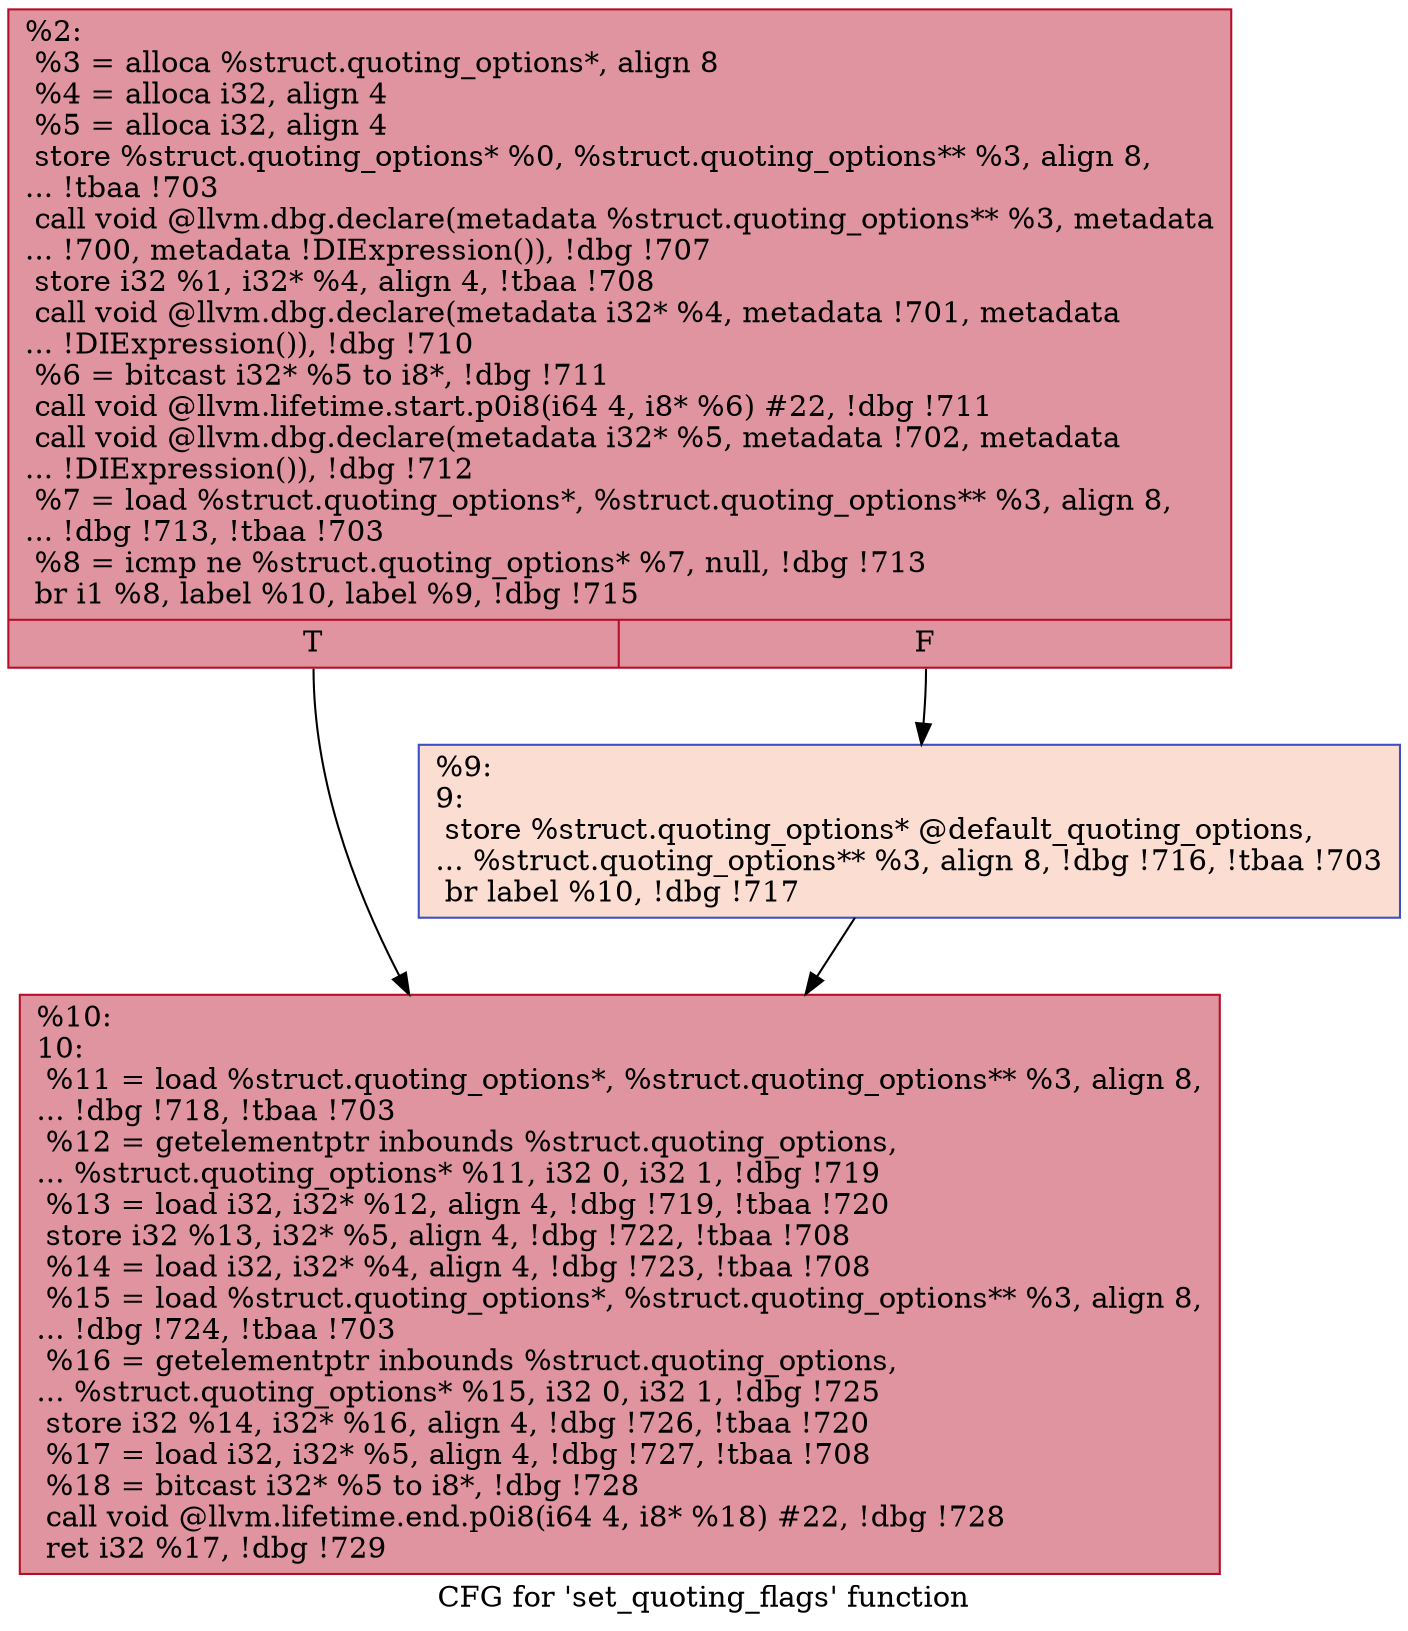 digraph "CFG for 'set_quoting_flags' function" {
	label="CFG for 'set_quoting_flags' function";

	Node0x18e86a0 [shape=record,color="#b70d28ff", style=filled, fillcolor="#b70d2870",label="{%2:\l  %3 = alloca %struct.quoting_options*, align 8\l  %4 = alloca i32, align 4\l  %5 = alloca i32, align 4\l  store %struct.quoting_options* %0, %struct.quoting_options** %3, align 8,\l... !tbaa !703\l  call void @llvm.dbg.declare(metadata %struct.quoting_options** %3, metadata\l... !700, metadata !DIExpression()), !dbg !707\l  store i32 %1, i32* %4, align 4, !tbaa !708\l  call void @llvm.dbg.declare(metadata i32* %4, metadata !701, metadata\l... !DIExpression()), !dbg !710\l  %6 = bitcast i32* %5 to i8*, !dbg !711\l  call void @llvm.lifetime.start.p0i8(i64 4, i8* %6) #22, !dbg !711\l  call void @llvm.dbg.declare(metadata i32* %5, metadata !702, metadata\l... !DIExpression()), !dbg !712\l  %7 = load %struct.quoting_options*, %struct.quoting_options** %3, align 8,\l... !dbg !713, !tbaa !703\l  %8 = icmp ne %struct.quoting_options* %7, null, !dbg !713\l  br i1 %8, label %10, label %9, !dbg !715\l|{<s0>T|<s1>F}}"];
	Node0x18e86a0:s0 -> Node0x18e8740;
	Node0x18e86a0:s1 -> Node0x18e86f0;
	Node0x18e86f0 [shape=record,color="#3d50c3ff", style=filled, fillcolor="#f7b39670",label="{%9:\l9:                                                \l  store %struct.quoting_options* @default_quoting_options,\l... %struct.quoting_options** %3, align 8, !dbg !716, !tbaa !703\l  br label %10, !dbg !717\l}"];
	Node0x18e86f0 -> Node0x18e8740;
	Node0x18e8740 [shape=record,color="#b70d28ff", style=filled, fillcolor="#b70d2870",label="{%10:\l10:                                               \l  %11 = load %struct.quoting_options*, %struct.quoting_options** %3, align 8,\l... !dbg !718, !tbaa !703\l  %12 = getelementptr inbounds %struct.quoting_options,\l... %struct.quoting_options* %11, i32 0, i32 1, !dbg !719\l  %13 = load i32, i32* %12, align 4, !dbg !719, !tbaa !720\l  store i32 %13, i32* %5, align 4, !dbg !722, !tbaa !708\l  %14 = load i32, i32* %4, align 4, !dbg !723, !tbaa !708\l  %15 = load %struct.quoting_options*, %struct.quoting_options** %3, align 8,\l... !dbg !724, !tbaa !703\l  %16 = getelementptr inbounds %struct.quoting_options,\l... %struct.quoting_options* %15, i32 0, i32 1, !dbg !725\l  store i32 %14, i32* %16, align 4, !dbg !726, !tbaa !720\l  %17 = load i32, i32* %5, align 4, !dbg !727, !tbaa !708\l  %18 = bitcast i32* %5 to i8*, !dbg !728\l  call void @llvm.lifetime.end.p0i8(i64 4, i8* %18) #22, !dbg !728\l  ret i32 %17, !dbg !729\l}"];
}
